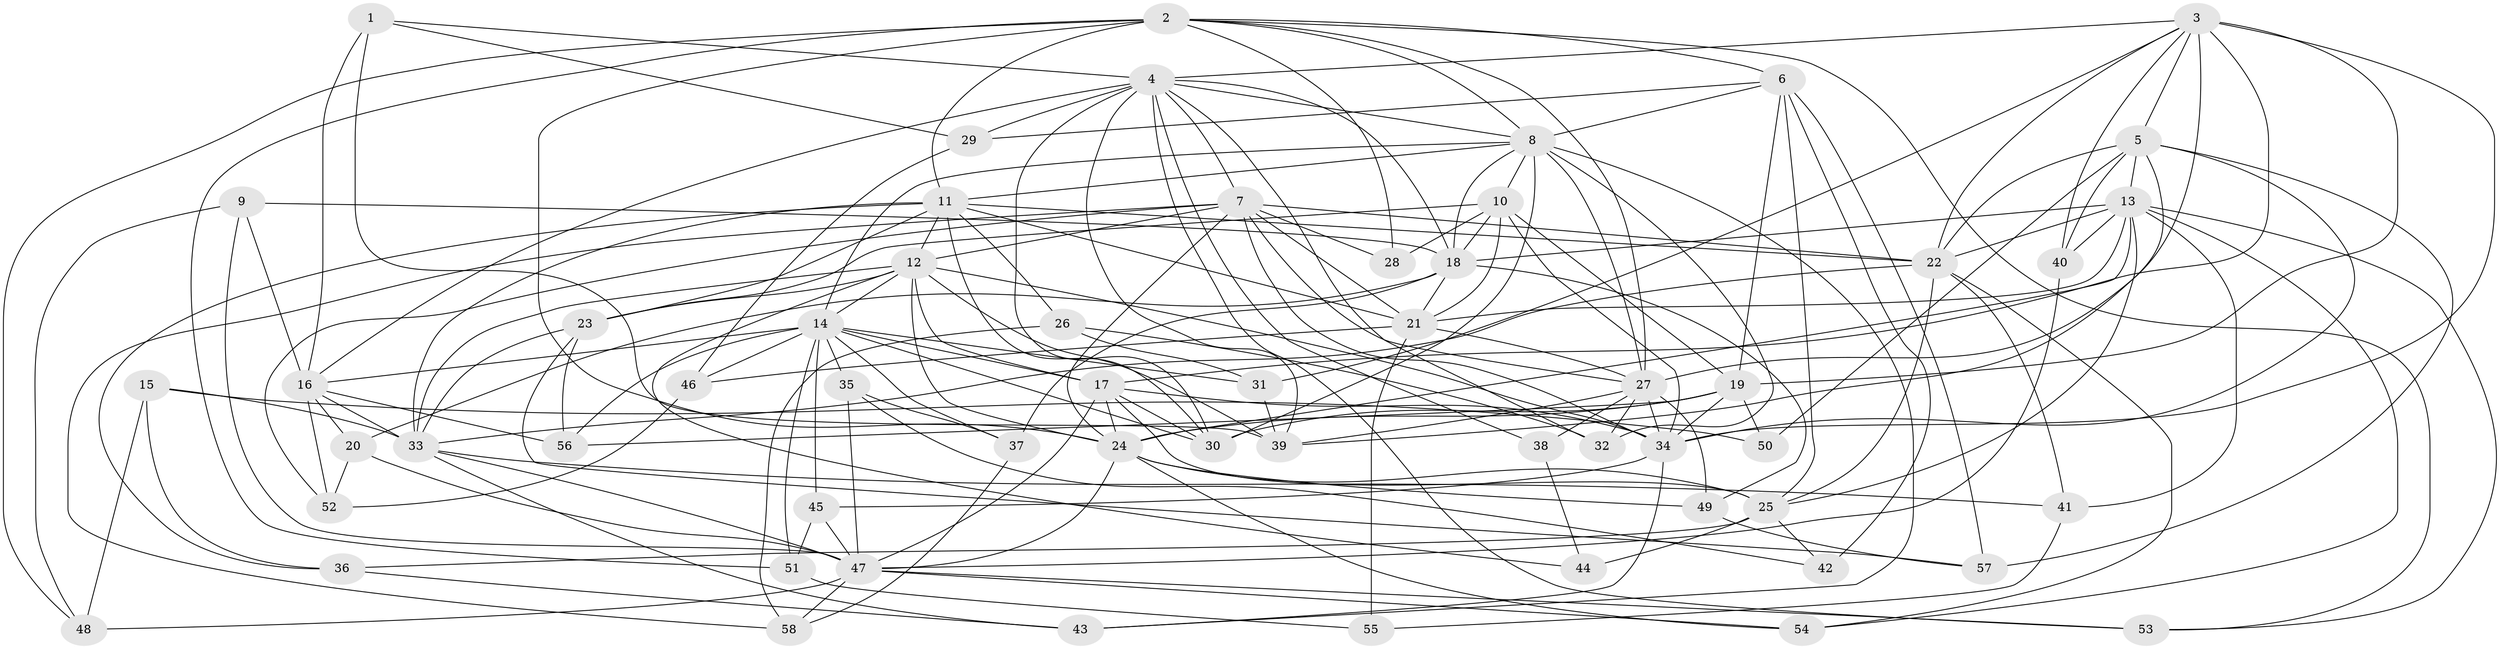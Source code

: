 // original degree distribution, {4: 1.0}
// Generated by graph-tools (version 1.1) at 2025/54/03/04/25 22:54:07]
// undirected, 58 vertices, 180 edges
graph export_dot {
  node [color=gray90,style=filled];
  1;
  2;
  3;
  4;
  5;
  6;
  7;
  8;
  9;
  10;
  11;
  12;
  13;
  14;
  15;
  16;
  17;
  18;
  19;
  20;
  21;
  22;
  23;
  24;
  25;
  26;
  27;
  28;
  29;
  30;
  31;
  32;
  33;
  34;
  35;
  36;
  37;
  38;
  39;
  40;
  41;
  42;
  43;
  44;
  45;
  46;
  47;
  48;
  49;
  50;
  51;
  52;
  53;
  54;
  55;
  56;
  57;
  58;
  1 -- 4 [weight=1.0];
  1 -- 16 [weight=1.0];
  1 -- 29 [weight=1.0];
  1 -- 39 [weight=1.0];
  2 -- 6 [weight=1.0];
  2 -- 8 [weight=1.0];
  2 -- 11 [weight=1.0];
  2 -- 24 [weight=2.0];
  2 -- 27 [weight=1.0];
  2 -- 28 [weight=1.0];
  2 -- 48 [weight=1.0];
  2 -- 51 [weight=1.0];
  2 -- 53 [weight=1.0];
  3 -- 4 [weight=1.0];
  3 -- 5 [weight=2.0];
  3 -- 17 [weight=1.0];
  3 -- 19 [weight=1.0];
  3 -- 22 [weight=1.0];
  3 -- 27 [weight=2.0];
  3 -- 31 [weight=1.0];
  3 -- 34 [weight=2.0];
  3 -- 40 [weight=1.0];
  4 -- 7 [weight=1.0];
  4 -- 8 [weight=1.0];
  4 -- 16 [weight=1.0];
  4 -- 18 [weight=1.0];
  4 -- 29 [weight=1.0];
  4 -- 30 [weight=1.0];
  4 -- 32 [weight=1.0];
  4 -- 38 [weight=1.0];
  4 -- 39 [weight=1.0];
  4 -- 53 [weight=1.0];
  5 -- 13 [weight=2.0];
  5 -- 22 [weight=1.0];
  5 -- 34 [weight=2.0];
  5 -- 39 [weight=1.0];
  5 -- 40 [weight=1.0];
  5 -- 50 [weight=2.0];
  5 -- 57 [weight=1.0];
  6 -- 8 [weight=1.0];
  6 -- 19 [weight=1.0];
  6 -- 25 [weight=1.0];
  6 -- 29 [weight=1.0];
  6 -- 42 [weight=2.0];
  6 -- 57 [weight=1.0];
  7 -- 12 [weight=1.0];
  7 -- 21 [weight=2.0];
  7 -- 22 [weight=1.0];
  7 -- 24 [weight=1.0];
  7 -- 27 [weight=1.0];
  7 -- 28 [weight=2.0];
  7 -- 34 [weight=1.0];
  7 -- 52 [weight=1.0];
  7 -- 58 [weight=1.0];
  8 -- 10 [weight=1.0];
  8 -- 11 [weight=1.0];
  8 -- 14 [weight=1.0];
  8 -- 18 [weight=1.0];
  8 -- 27 [weight=1.0];
  8 -- 30 [weight=2.0];
  8 -- 32 [weight=1.0];
  8 -- 43 [weight=1.0];
  9 -- 16 [weight=1.0];
  9 -- 18 [weight=1.0];
  9 -- 47 [weight=1.0];
  9 -- 48 [weight=1.0];
  10 -- 18 [weight=2.0];
  10 -- 19 [weight=1.0];
  10 -- 21 [weight=1.0];
  10 -- 23 [weight=1.0];
  10 -- 28 [weight=1.0];
  10 -- 34 [weight=1.0];
  11 -- 12 [weight=1.0];
  11 -- 21 [weight=1.0];
  11 -- 22 [weight=1.0];
  11 -- 23 [weight=2.0];
  11 -- 26 [weight=1.0];
  11 -- 30 [weight=2.0];
  11 -- 33 [weight=1.0];
  11 -- 36 [weight=1.0];
  12 -- 14 [weight=1.0];
  12 -- 17 [weight=1.0];
  12 -- 23 [weight=1.0];
  12 -- 24 [weight=1.0];
  12 -- 33 [weight=1.0];
  12 -- 34 [weight=1.0];
  12 -- 39 [weight=1.0];
  12 -- 44 [weight=1.0];
  13 -- 18 [weight=1.0];
  13 -- 21 [weight=1.0];
  13 -- 22 [weight=2.0];
  13 -- 24 [weight=1.0];
  13 -- 25 [weight=1.0];
  13 -- 40 [weight=1.0];
  13 -- 41 [weight=1.0];
  13 -- 53 [weight=1.0];
  13 -- 54 [weight=1.0];
  14 -- 16 [weight=1.0];
  14 -- 17 [weight=1.0];
  14 -- 30 [weight=1.0];
  14 -- 31 [weight=1.0];
  14 -- 35 [weight=1.0];
  14 -- 37 [weight=1.0];
  14 -- 45 [weight=1.0];
  14 -- 46 [weight=1.0];
  14 -- 51 [weight=1.0];
  14 -- 56 [weight=1.0];
  15 -- 33 [weight=1.0];
  15 -- 36 [weight=1.0];
  15 -- 48 [weight=1.0];
  15 -- 50 [weight=1.0];
  16 -- 20 [weight=1.0];
  16 -- 33 [weight=1.0];
  16 -- 52 [weight=1.0];
  16 -- 56 [weight=1.0];
  17 -- 24 [weight=1.0];
  17 -- 25 [weight=1.0];
  17 -- 30 [weight=1.0];
  17 -- 34 [weight=1.0];
  17 -- 47 [weight=1.0];
  18 -- 20 [weight=1.0];
  18 -- 21 [weight=1.0];
  18 -- 37 [weight=1.0];
  18 -- 49 [weight=1.0];
  19 -- 24 [weight=1.0];
  19 -- 30 [weight=1.0];
  19 -- 34 [weight=1.0];
  19 -- 50 [weight=1.0];
  19 -- 56 [weight=1.0];
  20 -- 47 [weight=1.0];
  20 -- 52 [weight=1.0];
  21 -- 27 [weight=1.0];
  21 -- 46 [weight=1.0];
  21 -- 55 [weight=2.0];
  22 -- 25 [weight=1.0];
  22 -- 33 [weight=1.0];
  22 -- 41 [weight=1.0];
  22 -- 54 [weight=1.0];
  23 -- 33 [weight=2.0];
  23 -- 56 [weight=1.0];
  23 -- 57 [weight=1.0];
  24 -- 25 [weight=2.0];
  24 -- 47 [weight=1.0];
  24 -- 49 [weight=1.0];
  24 -- 54 [weight=1.0];
  25 -- 36 [weight=1.0];
  25 -- 42 [weight=1.0];
  25 -- 44 [weight=2.0];
  26 -- 31 [weight=1.0];
  26 -- 32 [weight=1.0];
  26 -- 58 [weight=1.0];
  27 -- 32 [weight=1.0];
  27 -- 34 [weight=1.0];
  27 -- 38 [weight=2.0];
  27 -- 39 [weight=1.0];
  27 -- 49 [weight=1.0];
  29 -- 46 [weight=1.0];
  31 -- 39 [weight=1.0];
  33 -- 41 [weight=1.0];
  33 -- 43 [weight=1.0];
  33 -- 47 [weight=1.0];
  34 -- 43 [weight=1.0];
  34 -- 45 [weight=1.0];
  35 -- 37 [weight=1.0];
  35 -- 42 [weight=1.0];
  35 -- 47 [weight=1.0];
  36 -- 43 [weight=1.0];
  37 -- 58 [weight=1.0];
  38 -- 44 [weight=1.0];
  40 -- 47 [weight=1.0];
  41 -- 55 [weight=1.0];
  45 -- 47 [weight=1.0];
  45 -- 51 [weight=1.0];
  46 -- 52 [weight=1.0];
  47 -- 48 [weight=1.0];
  47 -- 53 [weight=1.0];
  47 -- 54 [weight=1.0];
  47 -- 58 [weight=1.0];
  49 -- 57 [weight=1.0];
  51 -- 55 [weight=1.0];
}
